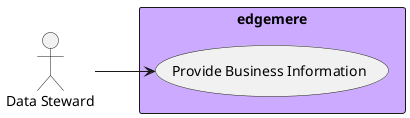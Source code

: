 @startuml

left to right direction


Actor "Data Steward" as DataSteward


rectangle "edgemere" as edgemere #ccaaff {
        usecase "Provide Business Information" as ProvideBusinessInformation
    DataSteward --> ProvideBusinessInformation

}


@enduml
